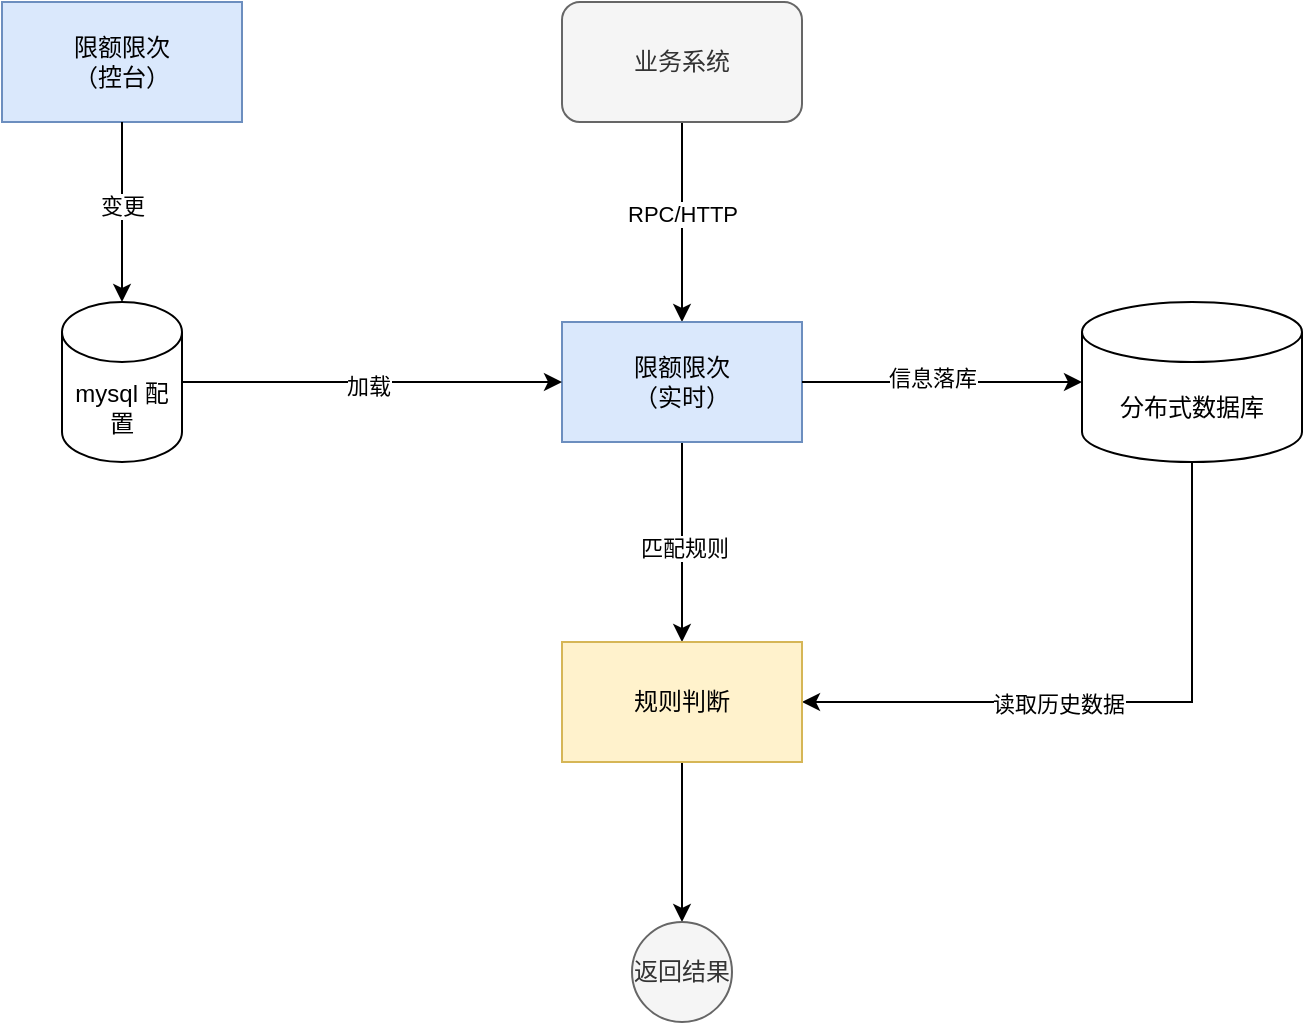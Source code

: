 <mxfile version="26.0.16">
  <diagram name="第 1 页" id="lXWRzKEfLEj6Xw0j6gxJ">
    <mxGraphModel dx="1434" dy="844" grid="1" gridSize="10" guides="1" tooltips="1" connect="1" arrows="1" fold="1" page="1" pageScale="1" pageWidth="827" pageHeight="1169" math="0" shadow="0">
      <root>
        <mxCell id="0" />
        <mxCell id="1" parent="0" />
        <mxCell id="qXtWQHnOSX72sUccIHZP-3" style="edgeStyle=orthogonalEdgeStyle;rounded=0;orthogonalLoop=1;jettySize=auto;html=1;exitX=0.5;exitY=1;exitDx=0;exitDy=0;" parent="1" source="qXtWQHnOSX72sUccIHZP-1" target="qXtWQHnOSX72sUccIHZP-2" edge="1">
          <mxGeometry relative="1" as="geometry" />
        </mxCell>
        <mxCell id="qXtWQHnOSX72sUccIHZP-4" value="RPC/HTTP" style="edgeLabel;html=1;align=center;verticalAlign=middle;resizable=0;points=[];" parent="qXtWQHnOSX72sUccIHZP-3" vertex="1" connectable="0">
          <mxGeometry x="-0.08" relative="1" as="geometry">
            <mxPoint as="offset" />
          </mxGeometry>
        </mxCell>
        <mxCell id="qXtWQHnOSX72sUccIHZP-1" value="业务系统" style="rounded=1;whiteSpace=wrap;html=1;fillColor=#f5f5f5;fontColor=#333333;strokeColor=#666666;" parent="1" vertex="1">
          <mxGeometry x="370" y="140" width="120" height="60" as="geometry" />
        </mxCell>
        <mxCell id="qXtWQHnOSX72sUccIHZP-15" style="edgeStyle=orthogonalEdgeStyle;rounded=0;orthogonalLoop=1;jettySize=auto;html=1;exitX=0.5;exitY=1;exitDx=0;exitDy=0;entryX=0.5;entryY=0;entryDx=0;entryDy=0;" parent="1" source="qXtWQHnOSX72sUccIHZP-2" target="qXtWQHnOSX72sUccIHZP-18" edge="1">
          <mxGeometry relative="1" as="geometry">
            <mxPoint x="430" y="420" as="targetPoint" />
          </mxGeometry>
        </mxCell>
        <mxCell id="qXtWQHnOSX72sUccIHZP-20" value="匹配规则" style="edgeLabel;html=1;align=center;verticalAlign=middle;resizable=0;points=[];" parent="qXtWQHnOSX72sUccIHZP-15" vertex="1" connectable="0">
          <mxGeometry x="0.06" y="1" relative="1" as="geometry">
            <mxPoint as="offset" />
          </mxGeometry>
        </mxCell>
        <mxCell id="qXtWQHnOSX72sUccIHZP-2" value="限额限次&lt;div&gt;（实时）&lt;/div&gt;" style="rounded=0;whiteSpace=wrap;html=1;fillColor=#dae8fc;strokeColor=#6c8ebf;" parent="1" vertex="1">
          <mxGeometry x="370" y="300" width="120" height="60" as="geometry" />
        </mxCell>
        <mxCell id="qXtWQHnOSX72sUccIHZP-6" style="edgeStyle=orthogonalEdgeStyle;rounded=0;orthogonalLoop=1;jettySize=auto;html=1;exitX=1;exitY=0.5;exitDx=0;exitDy=0;exitPerimeter=0;entryX=0;entryY=0.5;entryDx=0;entryDy=0;" parent="1" source="qXtWQHnOSX72sUccIHZP-5" target="qXtWQHnOSX72sUccIHZP-2" edge="1">
          <mxGeometry relative="1" as="geometry" />
        </mxCell>
        <mxCell id="qXtWQHnOSX72sUccIHZP-7" value="加载" style="edgeLabel;html=1;align=center;verticalAlign=middle;resizable=0;points=[];" parent="qXtWQHnOSX72sUccIHZP-6" vertex="1" connectable="0">
          <mxGeometry x="-0.02" y="-2" relative="1" as="geometry">
            <mxPoint as="offset" />
          </mxGeometry>
        </mxCell>
        <mxCell id="qXtWQHnOSX72sUccIHZP-5" value="mysql 配置" style="shape=cylinder3;whiteSpace=wrap;html=1;boundedLbl=1;backgroundOutline=1;size=15;" parent="1" vertex="1">
          <mxGeometry x="120" y="290" width="60" height="80" as="geometry" />
        </mxCell>
        <mxCell id="qXtWQHnOSX72sUccIHZP-8" value="限额限次&lt;div&gt;（控台）&lt;/div&gt;" style="rounded=0;whiteSpace=wrap;html=1;fillColor=#dae8fc;strokeColor=#6c8ebf;" parent="1" vertex="1">
          <mxGeometry x="90" y="140" width="120" height="60" as="geometry" />
        </mxCell>
        <mxCell id="qXtWQHnOSX72sUccIHZP-9" style="edgeStyle=orthogonalEdgeStyle;rounded=0;orthogonalLoop=1;jettySize=auto;html=1;exitX=0.5;exitY=1;exitDx=0;exitDy=0;entryX=0.5;entryY=0;entryDx=0;entryDy=0;entryPerimeter=0;" parent="1" source="qXtWQHnOSX72sUccIHZP-8" target="qXtWQHnOSX72sUccIHZP-5" edge="1">
          <mxGeometry relative="1" as="geometry" />
        </mxCell>
        <mxCell id="qXtWQHnOSX72sUccIHZP-10" value="变更" style="edgeLabel;html=1;align=center;verticalAlign=middle;resizable=0;points=[];" parent="qXtWQHnOSX72sUccIHZP-9" vertex="1" connectable="0">
          <mxGeometry x="-0.067" relative="1" as="geometry">
            <mxPoint as="offset" />
          </mxGeometry>
        </mxCell>
        <mxCell id="qXtWQHnOSX72sUccIHZP-16" style="edgeStyle=orthogonalEdgeStyle;rounded=0;orthogonalLoop=1;jettySize=auto;html=1;exitX=0.5;exitY=1;exitDx=0;exitDy=0;exitPerimeter=0;entryX=1;entryY=0.5;entryDx=0;entryDy=0;" parent="1" source="qXtWQHnOSX72sUccIHZP-11" target="qXtWQHnOSX72sUccIHZP-18" edge="1">
          <mxGeometry relative="1" as="geometry">
            <mxPoint x="510" y="490" as="targetPoint" />
            <Array as="points">
              <mxPoint x="685" y="490" />
            </Array>
          </mxGeometry>
        </mxCell>
        <mxCell id="qXtWQHnOSX72sUccIHZP-17" value="读取历史数据" style="edgeLabel;html=1;align=center;verticalAlign=middle;resizable=0;points=[];" parent="qXtWQHnOSX72sUccIHZP-16" vertex="1" connectable="0">
          <mxGeometry x="0.187" y="1" relative="1" as="geometry">
            <mxPoint as="offset" />
          </mxGeometry>
        </mxCell>
        <mxCell id="qXtWQHnOSX72sUccIHZP-11" value="分布式数据库" style="shape=cylinder3;whiteSpace=wrap;html=1;boundedLbl=1;backgroundOutline=1;size=15;" parent="1" vertex="1">
          <mxGeometry x="630" y="290" width="110" height="80" as="geometry" />
        </mxCell>
        <mxCell id="qXtWQHnOSX72sUccIHZP-12" style="edgeStyle=orthogonalEdgeStyle;rounded=0;orthogonalLoop=1;jettySize=auto;html=1;exitX=1;exitY=0.5;exitDx=0;exitDy=0;entryX=0;entryY=0.5;entryDx=0;entryDy=0;entryPerimeter=0;" parent="1" source="qXtWQHnOSX72sUccIHZP-2" target="qXtWQHnOSX72sUccIHZP-11" edge="1">
          <mxGeometry relative="1" as="geometry" />
        </mxCell>
        <mxCell id="qXtWQHnOSX72sUccIHZP-13" value="信息落库" style="edgeLabel;html=1;align=center;verticalAlign=middle;resizable=0;points=[];" parent="qXtWQHnOSX72sUccIHZP-12" vertex="1" connectable="0">
          <mxGeometry x="-0.071" y="2" relative="1" as="geometry">
            <mxPoint as="offset" />
          </mxGeometry>
        </mxCell>
        <mxCell id="qXtWQHnOSX72sUccIHZP-22" style="edgeStyle=orthogonalEdgeStyle;rounded=0;orthogonalLoop=1;jettySize=auto;html=1;exitX=0.5;exitY=1;exitDx=0;exitDy=0;entryX=0.5;entryY=0;entryDx=0;entryDy=0;" parent="1" source="qXtWQHnOSX72sUccIHZP-18" target="qXtWQHnOSX72sUccIHZP-21" edge="1">
          <mxGeometry relative="1" as="geometry" />
        </mxCell>
        <mxCell id="qXtWQHnOSX72sUccIHZP-18" value="规则判断" style="rounded=0;whiteSpace=wrap;html=1;fillColor=#fff2cc;strokeColor=#d6b656;" parent="1" vertex="1">
          <mxGeometry x="370" y="460" width="120" height="60" as="geometry" />
        </mxCell>
        <mxCell id="qXtWQHnOSX72sUccIHZP-21" value="返回结果" style="ellipse;whiteSpace=wrap;html=1;aspect=fixed;fillColor=#f5f5f5;fontColor=#333333;strokeColor=#666666;" parent="1" vertex="1">
          <mxGeometry x="405" y="600" width="50" height="50" as="geometry" />
        </mxCell>
      </root>
    </mxGraphModel>
  </diagram>
</mxfile>
